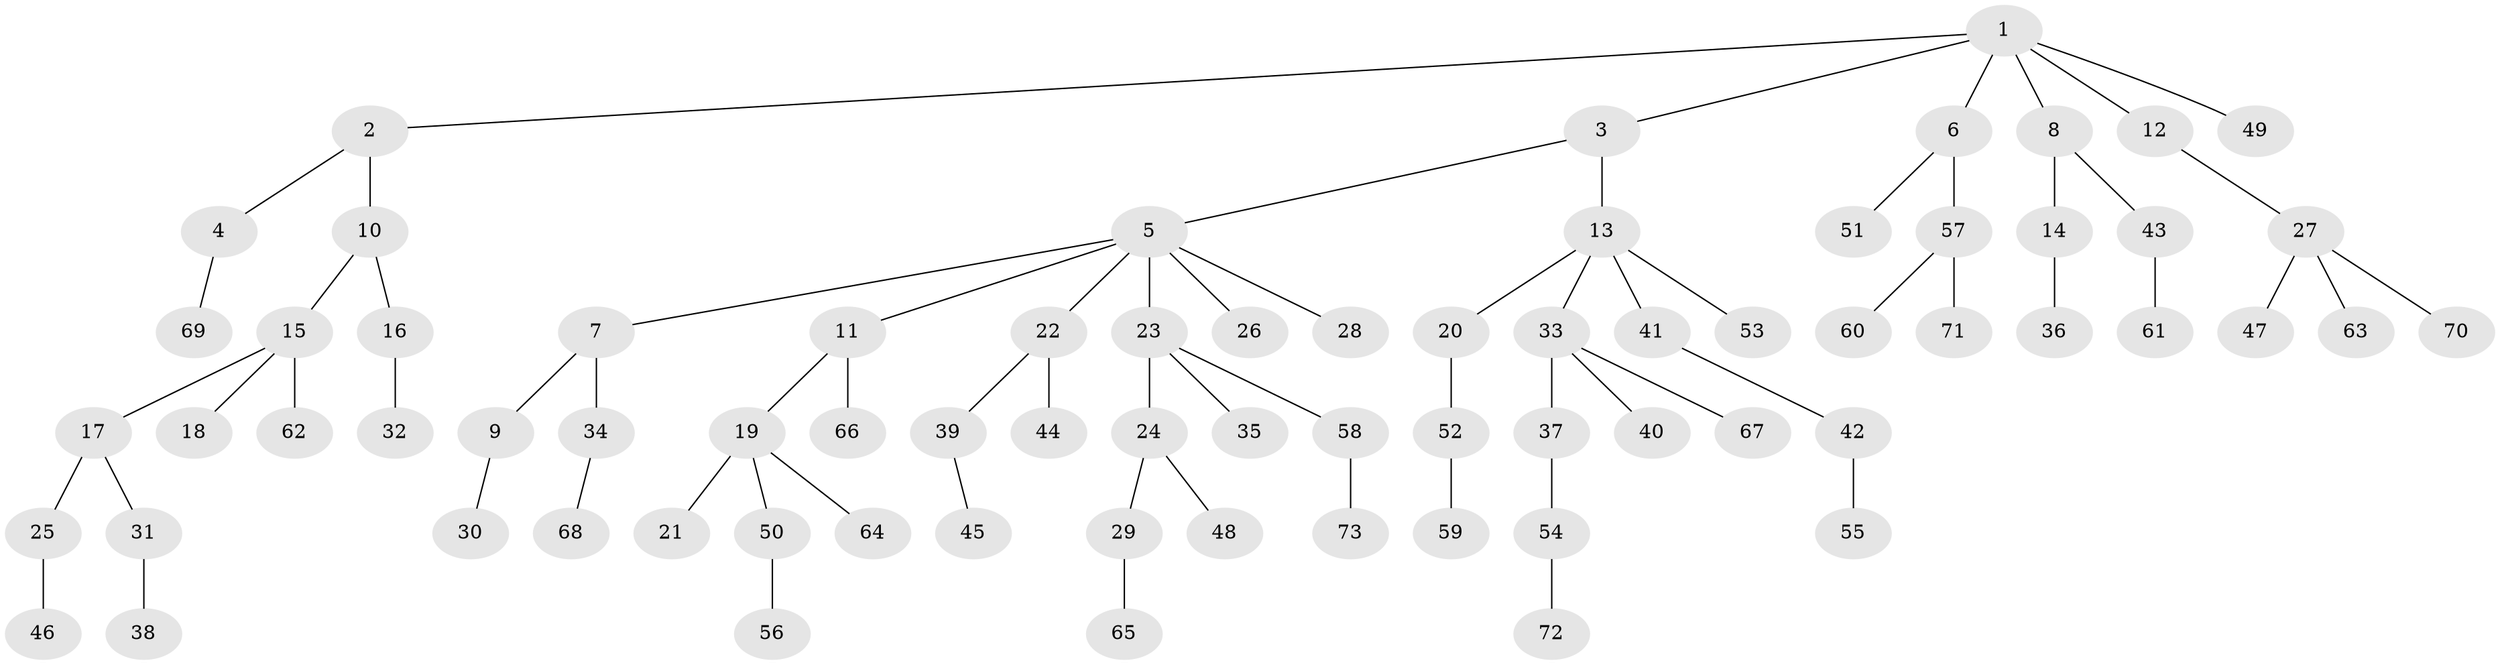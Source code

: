 // coarse degree distribution, {8: 0.046511627906976744, 2: 0.2558139534883721, 9: 0.023255813953488372, 3: 0.09302325581395349, 1: 0.5813953488372093}
// Generated by graph-tools (version 1.1) at 2025/19/03/04/25 18:19:08]
// undirected, 73 vertices, 72 edges
graph export_dot {
graph [start="1"]
  node [color=gray90,style=filled];
  1;
  2;
  3;
  4;
  5;
  6;
  7;
  8;
  9;
  10;
  11;
  12;
  13;
  14;
  15;
  16;
  17;
  18;
  19;
  20;
  21;
  22;
  23;
  24;
  25;
  26;
  27;
  28;
  29;
  30;
  31;
  32;
  33;
  34;
  35;
  36;
  37;
  38;
  39;
  40;
  41;
  42;
  43;
  44;
  45;
  46;
  47;
  48;
  49;
  50;
  51;
  52;
  53;
  54;
  55;
  56;
  57;
  58;
  59;
  60;
  61;
  62;
  63;
  64;
  65;
  66;
  67;
  68;
  69;
  70;
  71;
  72;
  73;
  1 -- 2;
  1 -- 3;
  1 -- 6;
  1 -- 8;
  1 -- 12;
  1 -- 49;
  2 -- 4;
  2 -- 10;
  3 -- 5;
  3 -- 13;
  4 -- 69;
  5 -- 7;
  5 -- 11;
  5 -- 22;
  5 -- 23;
  5 -- 26;
  5 -- 28;
  6 -- 51;
  6 -- 57;
  7 -- 9;
  7 -- 34;
  8 -- 14;
  8 -- 43;
  9 -- 30;
  10 -- 15;
  10 -- 16;
  11 -- 19;
  11 -- 66;
  12 -- 27;
  13 -- 20;
  13 -- 33;
  13 -- 41;
  13 -- 53;
  14 -- 36;
  15 -- 17;
  15 -- 18;
  15 -- 62;
  16 -- 32;
  17 -- 25;
  17 -- 31;
  19 -- 21;
  19 -- 50;
  19 -- 64;
  20 -- 52;
  22 -- 39;
  22 -- 44;
  23 -- 24;
  23 -- 35;
  23 -- 58;
  24 -- 29;
  24 -- 48;
  25 -- 46;
  27 -- 47;
  27 -- 63;
  27 -- 70;
  29 -- 65;
  31 -- 38;
  33 -- 37;
  33 -- 40;
  33 -- 67;
  34 -- 68;
  37 -- 54;
  39 -- 45;
  41 -- 42;
  42 -- 55;
  43 -- 61;
  50 -- 56;
  52 -- 59;
  54 -- 72;
  57 -- 60;
  57 -- 71;
  58 -- 73;
}
